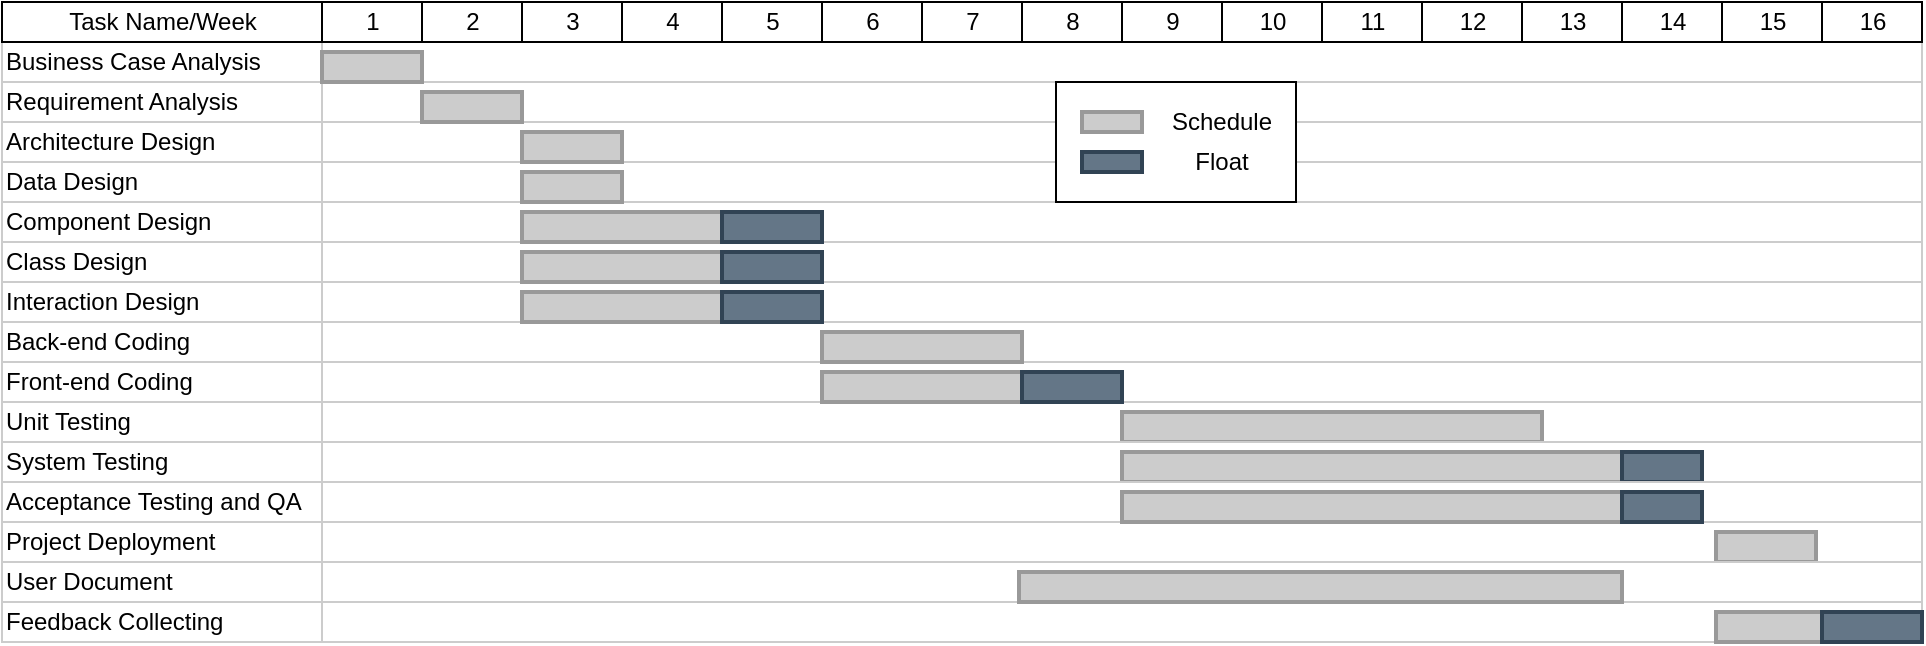 <mxfile version="14.6.1" type="device"><diagram name="Page-1" id="fc2ac565-0d4e-3f0d-88b0-a54af1634ed7"><mxGraphModel dx="782" dy="381" grid="1" gridSize="10" guides="1" tooltips="1" connect="0" arrows="1" fold="1" page="1" pageScale="1.5" pageWidth="1169" pageHeight="827" background="#ffffff" math="0" shadow="0"><root><mxCell id="0" style=";html=1;"/><mxCell id="1" style=";html=1;" parent="0"/><mxCell id="i_5feBT0NgTLZSTwTpVW-1" value="Business Case Analysis" style="align=left;strokeColor=#CCCCCC;html=1;" vertex="1" parent="1"><mxGeometry x="90" y="120" width="160" height="20" as="geometry"/></mxCell><mxCell id="i_5feBT0NgTLZSTwTpVW-2" value="Requirement Analysis" style="align=left;strokeColor=#CCCCCC;html=1;" vertex="1" parent="1"><mxGeometry x="90" y="140" width="160" height="20" as="geometry"/></mxCell><mxCell id="i_5feBT0NgTLZSTwTpVW-3" value="Architecture Design" style="align=left;strokeColor=#CCCCCC;html=1;" vertex="1" parent="1"><mxGeometry x="90" y="160" width="160" height="20" as="geometry"/></mxCell><mxCell id="i_5feBT0NgTLZSTwTpVW-4" value="Data Design" style="align=left;strokeColor=#CCCCCC;html=1;" vertex="1" parent="1"><mxGeometry x="90" y="180" width="160" height="20" as="geometry"/></mxCell><mxCell id="i_5feBT0NgTLZSTwTpVW-5" value="Component Design" style="align=left;strokeColor=#CCCCCC;html=1;" vertex="1" parent="1"><mxGeometry x="90" y="200" width="160" height="20" as="geometry"/></mxCell><mxCell id="i_5feBT0NgTLZSTwTpVW-6" value="Class Design" style="align=left;strokeColor=#CCCCCC;html=1;" vertex="1" parent="1"><mxGeometry x="90" y="220" width="160" height="20" as="geometry"/></mxCell><mxCell id="i_5feBT0NgTLZSTwTpVW-7" value="Task Name/Week" style="strokeWidth=1;fontStyle=0;html=1;" vertex="1" parent="1"><mxGeometry x="90" y="100" width="160" height="20" as="geometry"/></mxCell><mxCell id="i_5feBT0NgTLZSTwTpVW-8" value="Interaction Design" style="align=left;strokeColor=#CCCCCC;html=1;" vertex="1" parent="1"><mxGeometry x="90" y="240" width="160" height="20" as="geometry"/></mxCell><mxCell id="i_5feBT0NgTLZSTwTpVW-9" value="Back-end Coding" style="align=left;strokeColor=#CCCCCC;html=1;" vertex="1" parent="1"><mxGeometry x="90" y="260" width="160" height="20" as="geometry"/></mxCell><mxCell id="i_5feBT0NgTLZSTwTpVW-10" value="" style="align=left;strokeColor=#CCCCCC;html=1;" vertex="1" parent="1"><mxGeometry x="250" y="120" width="800" height="20" as="geometry"/></mxCell><mxCell id="i_5feBT0NgTLZSTwTpVW-11" value="1" style="strokeWidth=1;fontStyle=0;html=1;" vertex="1" parent="1"><mxGeometry x="250" y="100" width="50" height="20" as="geometry"/></mxCell><mxCell id="i_5feBT0NgTLZSTwTpVW-12" value="2" style="strokeWidth=1;fontStyle=0;html=1;" vertex="1" parent="1"><mxGeometry x="300" y="100" width="50" height="20" as="geometry"/></mxCell><mxCell id="i_5feBT0NgTLZSTwTpVW-13" value="3" style="strokeWidth=1;fontStyle=0;html=1;" vertex="1" parent="1"><mxGeometry x="350" y="100" width="50" height="20" as="geometry"/></mxCell><mxCell id="i_5feBT0NgTLZSTwTpVW-14" value="4" style="strokeWidth=1;fontStyle=0;html=1;" vertex="1" parent="1"><mxGeometry x="400" y="100" width="50" height="20" as="geometry"/></mxCell><mxCell id="i_5feBT0NgTLZSTwTpVW-15" value="5" style="strokeWidth=1;fontStyle=0;html=1;" vertex="1" parent="1"><mxGeometry x="450" y="100" width="50" height="20" as="geometry"/></mxCell><mxCell id="i_5feBT0NgTLZSTwTpVW-16" value="6" style="strokeWidth=1;fontStyle=0;html=1;" vertex="1" parent="1"><mxGeometry x="500" y="100" width="50" height="20" as="geometry"/></mxCell><mxCell id="i_5feBT0NgTLZSTwTpVW-17" value="7" style="strokeWidth=1;fontStyle=0;html=1;" vertex="1" parent="1"><mxGeometry x="550" y="100" width="50" height="20" as="geometry"/></mxCell><mxCell id="i_5feBT0NgTLZSTwTpVW-18" value="8" style="strokeWidth=1;fontStyle=0;html=1;" vertex="1" parent="1"><mxGeometry x="600" y="100" width="50" height="20" as="geometry"/></mxCell><mxCell id="i_5feBT0NgTLZSTwTpVW-19" value="9" style="strokeWidth=1;fontStyle=0;html=1;" vertex="1" parent="1"><mxGeometry x="650" y="100" width="50" height="20" as="geometry"/></mxCell><mxCell id="i_5feBT0NgTLZSTwTpVW-20" value="10" style="strokeWidth=1;fontStyle=0;html=1;" vertex="1" parent="1"><mxGeometry x="700" y="100" width="50" height="20" as="geometry"/></mxCell><mxCell id="i_5feBT0NgTLZSTwTpVW-21" value="11" style="strokeWidth=1;fontStyle=0;html=1;" vertex="1" parent="1"><mxGeometry x="750" y="100" width="50" height="20" as="geometry"/></mxCell><mxCell id="i_5feBT0NgTLZSTwTpVW-22" value="12" style="strokeWidth=1;fontStyle=0;html=1;" vertex="1" parent="1"><mxGeometry x="800" y="100" width="50" height="20" as="geometry"/></mxCell><mxCell id="i_5feBT0NgTLZSTwTpVW-23" value="" style="align=left;strokeColor=#CCCCCC;html=1;" vertex="1" parent="1"><mxGeometry x="250" y="140" width="800" height="20" as="geometry"/></mxCell><mxCell id="i_5feBT0NgTLZSTwTpVW-24" value="" style="align=left;strokeColor=#CCCCCC;html=1;" vertex="1" parent="1"><mxGeometry x="250" y="160" width="800" height="20" as="geometry"/></mxCell><mxCell id="i_5feBT0NgTLZSTwTpVW-25" value="" style="align=left;strokeColor=#CCCCCC;html=1;" vertex="1" parent="1"><mxGeometry x="250" y="180" width="800" height="20" as="geometry"/></mxCell><mxCell id="i_5feBT0NgTLZSTwTpVW-26" value="" style="align=left;strokeColor=#CCCCCC;html=1;" vertex="1" parent="1"><mxGeometry x="250" y="200" width="800" height="20" as="geometry"/></mxCell><mxCell id="i_5feBT0NgTLZSTwTpVW-27" value="" style="align=left;strokeColor=#CCCCCC;html=1;" vertex="1" parent="1"><mxGeometry x="250" y="220" width="800" height="20" as="geometry"/></mxCell><mxCell id="i_5feBT0NgTLZSTwTpVW-28" value="" style="align=left;strokeColor=#CCCCCC;html=1;" vertex="1" parent="1"><mxGeometry x="250" y="240" width="800" height="20" as="geometry"/></mxCell><mxCell id="i_5feBT0NgTLZSTwTpVW-29" value="" style="align=left;strokeColor=#CCCCCC;html=1;" vertex="1" parent="1"><mxGeometry x="250" y="260" width="800" height="20" as="geometry"/></mxCell><mxCell id="i_5feBT0NgTLZSTwTpVW-30" value="" style="whiteSpace=wrap;html=1;strokeWidth=2;fillColor=#CCCCCC;gradientColor=none;fontSize=14;align=center;strokeColor=#999999;" vertex="1" parent="1"><mxGeometry x="250" y="125" width="50" height="15" as="geometry"/></mxCell><mxCell id="i_5feBT0NgTLZSTwTpVW-31" value="" style="whiteSpace=wrap;html=1;strokeWidth=2;fillColor=#CCCCCC;gradientColor=none;fontSize=14;align=center;strokeColor=#999999;" vertex="1" parent="1"><mxGeometry x="300" y="145" width="50" height="15" as="geometry"/></mxCell><mxCell id="i_5feBT0NgTLZSTwTpVW-32" value="Front-end Coding" style="align=left;strokeColor=#CCCCCC;html=1;" vertex="1" parent="1"><mxGeometry x="90" y="280" width="160" height="20" as="geometry"/></mxCell><mxCell id="i_5feBT0NgTLZSTwTpVW-33" value="" style="align=left;strokeColor=#CCCCCC;html=1;" vertex="1" parent="1"><mxGeometry x="250" y="280" width="800" height="20" as="geometry"/></mxCell><mxCell id="i_5feBT0NgTLZSTwTpVW-34" value="Unit Testing" style="align=left;strokeColor=#CCCCCC;html=1;" vertex="1" parent="1"><mxGeometry x="90" y="300" width="160" height="20" as="geometry"/></mxCell><mxCell id="i_5feBT0NgTLZSTwTpVW-35" value="" style="align=left;strokeColor=#CCCCCC;html=1;" vertex="1" parent="1"><mxGeometry x="250" y="300" width="800" height="20" as="geometry"/></mxCell><mxCell id="i_5feBT0NgTLZSTwTpVW-36" value="Project Deployment" style="align=left;strokeColor=#CCCCCC;html=1;" vertex="1" parent="1"><mxGeometry x="90" y="360" width="160" height="20" as="geometry"/></mxCell><mxCell id="i_5feBT0NgTLZSTwTpVW-37" value="" style="align=left;strokeColor=#CCCCCC;html=1;" vertex="1" parent="1"><mxGeometry x="250" y="360" width="800" height="20" as="geometry"/></mxCell><mxCell id="i_5feBT0NgTLZSTwTpVW-38" value="Feedback Collecting" style="align=left;strokeColor=#CCCCCC;html=1;" vertex="1" parent="1"><mxGeometry x="90" y="400" width="160" height="20" as="geometry"/></mxCell><mxCell id="i_5feBT0NgTLZSTwTpVW-39" value="" style="align=left;strokeColor=#CCCCCC;html=1;" vertex="1" parent="1"><mxGeometry x="250" y="400" width="800" height="20" as="geometry"/></mxCell><mxCell id="i_5feBT0NgTLZSTwTpVW-40" value="" style="whiteSpace=wrap;html=1;strokeWidth=2;fillColor=#CCCCCC;gradientColor=none;fontSize=14;align=center;strokeColor=#999999;" vertex="1" parent="1"><mxGeometry x="350" y="165" width="50" height="15" as="geometry"/></mxCell><mxCell id="i_5feBT0NgTLZSTwTpVW-41" value="" style="whiteSpace=wrap;html=1;strokeWidth=2;fillColor=#CCCCCC;gradientColor=none;fontSize=14;align=center;strokeColor=#999999;" vertex="1" parent="1"><mxGeometry x="350" y="185" width="50" height="15" as="geometry"/></mxCell><mxCell id="i_5feBT0NgTLZSTwTpVW-42" value="" style="whiteSpace=wrap;html=1;strokeWidth=2;fillColor=#CCCCCC;gradientColor=none;fontSize=14;align=center;strokeColor=#999999;" vertex="1" parent="1"><mxGeometry x="350" y="205" width="100" height="15" as="geometry"/></mxCell><mxCell id="i_5feBT0NgTLZSTwTpVW-43" value="" style="whiteSpace=wrap;html=1;strokeWidth=2;fillColor=#CCCCCC;gradientColor=none;fontSize=14;align=center;strokeColor=#999999;" vertex="1" parent="1"><mxGeometry x="350" y="225" width="100" height="15" as="geometry"/></mxCell><mxCell id="i_5feBT0NgTLZSTwTpVW-44" value="" style="whiteSpace=wrap;html=1;strokeWidth=2;fillColor=#CCCCCC;gradientColor=none;fontSize=14;align=center;strokeColor=#999999;" vertex="1" parent="1"><mxGeometry x="350" y="245" width="100" height="15" as="geometry"/></mxCell><mxCell id="i_5feBT0NgTLZSTwTpVW-45" value="" style="whiteSpace=wrap;html=1;strokeWidth=2;fillColor=#CCCCCC;gradientColor=none;fontSize=14;align=center;strokeColor=#999999;" vertex="1" parent="1"><mxGeometry x="500" y="265" width="100" height="15" as="geometry"/></mxCell><mxCell id="i_5feBT0NgTLZSTwTpVW-46" value="" style="whiteSpace=wrap;html=1;strokeWidth=2;fillColor=#CCCCCC;gradientColor=none;fontSize=14;align=center;strokeColor=#999999;" vertex="1" parent="1"><mxGeometry x="500" y="285" width="100" height="15" as="geometry"/></mxCell><mxCell id="i_5feBT0NgTLZSTwTpVW-47" value="" style="whiteSpace=wrap;html=1;strokeWidth=2;fillColor=#CCCCCC;gradientColor=none;fontSize=14;align=center;strokeColor=#999999;" vertex="1" parent="1"><mxGeometry x="650" y="305" width="210" height="15" as="geometry"/></mxCell><mxCell id="i_5feBT0NgTLZSTwTpVW-48" value="" style="whiteSpace=wrap;html=1;strokeWidth=2;fillColor=#CCCCCC;gradientColor=none;fontSize=14;align=center;strokeColor=#999999;" vertex="1" parent="1"><mxGeometry x="947" y="365" width="50" height="15" as="geometry"/></mxCell><mxCell id="i_5feBT0NgTLZSTwTpVW-49" value="" style="whiteSpace=wrap;html=1;strokeWidth=2;fillColor=#CCCCCC;gradientColor=none;fontSize=14;align=center;strokeColor=#999999;" vertex="1" parent="1"><mxGeometry x="947" y="405" width="63" height="15" as="geometry"/></mxCell><mxCell id="i_5feBT0NgTLZSTwTpVW-50" value="" style="whiteSpace=wrap;html=1;strokeWidth=2;fillColor=#647687;fontSize=14;align=center;strokeColor=#314354;fontColor=#ffffff;" vertex="1" parent="1"><mxGeometry x="450" y="205" width="50" height="15" as="geometry"/></mxCell><mxCell id="i_5feBT0NgTLZSTwTpVW-51" value="" style="rounded=0;whiteSpace=wrap;html=1;" vertex="1" parent="1"><mxGeometry x="617" y="140" width="120" height="60" as="geometry"/></mxCell><mxCell id="i_5feBT0NgTLZSTwTpVW-52" value="" style="whiteSpace=wrap;html=1;strokeWidth=2;fillColor=#CCCCCC;fontSize=14;align=center;strokeColor=#999999;fontColor=#000000;" vertex="1" parent="1"><mxGeometry x="630" y="155" width="30" height="10" as="geometry"/></mxCell><mxCell id="i_5feBT0NgTLZSTwTpVW-53" value="" style="whiteSpace=wrap;html=1;strokeWidth=2;fillColor=#647687;gradientColor=none;fontSize=14;align=center;strokeColor=#314354;fontColor=#ffffff;" vertex="1" parent="1"><mxGeometry x="630" y="175" width="30" height="10" as="geometry"/></mxCell><mxCell id="i_5feBT0NgTLZSTwTpVW-54" value="Schedule" style="text;html=1;strokeColor=none;fillColor=none;align=center;verticalAlign=middle;whiteSpace=wrap;rounded=0;" vertex="1" parent="1"><mxGeometry x="680" y="150" width="40" height="20" as="geometry"/></mxCell><mxCell id="i_5feBT0NgTLZSTwTpVW-55" value="Float" style="text;html=1;strokeColor=none;fillColor=none;align=center;verticalAlign=middle;whiteSpace=wrap;rounded=0;" vertex="1" parent="1"><mxGeometry x="680" y="170" width="40" height="20" as="geometry"/></mxCell><mxCell id="i_5feBT0NgTLZSTwTpVW-56" value="" style="whiteSpace=wrap;html=1;strokeWidth=2;fillColor=#647687;fontSize=14;align=center;strokeColor=#314354;fontColor=#ffffff;" vertex="1" parent="1"><mxGeometry x="450" y="225" width="50" height="15" as="geometry"/></mxCell><mxCell id="i_5feBT0NgTLZSTwTpVW-57" value="" style="whiteSpace=wrap;html=1;strokeWidth=2;fillColor=#647687;fontSize=14;align=center;strokeColor=#314354;fontColor=#ffffff;" vertex="1" parent="1"><mxGeometry x="450" y="245" width="50" height="15" as="geometry"/></mxCell><mxCell id="i_5feBT0NgTLZSTwTpVW-58" value="" style="whiteSpace=wrap;html=1;strokeWidth=2;fillColor=#647687;fontSize=14;align=center;strokeColor=#314354;fontColor=#ffffff;" vertex="1" parent="1"><mxGeometry x="600" y="285" width="50" height="15" as="geometry"/></mxCell><mxCell id="i_5feBT0NgTLZSTwTpVW-59" value="" style="whiteSpace=wrap;html=1;strokeWidth=2;fillColor=#647687;fontSize=14;align=center;strokeColor=#314354;fontColor=#ffffff;" vertex="1" parent="1"><mxGeometry x="1000" y="405" width="50" height="15" as="geometry"/></mxCell><mxCell id="i_5feBT0NgTLZSTwTpVW-60" value="13" style="strokeWidth=1;fontStyle=0;html=1;" vertex="1" parent="1"><mxGeometry x="850" y="100" width="50" height="20" as="geometry"/></mxCell><mxCell id="i_5feBT0NgTLZSTwTpVW-61" value="14" style="strokeWidth=1;fontStyle=0;html=1;" vertex="1" parent="1"><mxGeometry x="900" y="100" width="50" height="20" as="geometry"/></mxCell><mxCell id="i_5feBT0NgTLZSTwTpVW-62" value="15" style="strokeWidth=1;fontStyle=0;html=1;" vertex="1" parent="1"><mxGeometry x="950" y="100" width="50" height="20" as="geometry"/></mxCell><mxCell id="i_5feBT0NgTLZSTwTpVW-63" value="16" style="strokeWidth=1;fontStyle=0;html=1;" vertex="1" parent="1"><mxGeometry x="1000" y="100" width="50" height="20" as="geometry"/></mxCell><mxCell id="i_5feBT0NgTLZSTwTpVW-64" value="System Testing" style="align=left;strokeColor=#CCCCCC;html=1;" vertex="1" parent="1"><mxGeometry x="90" y="320" width="160" height="20" as="geometry"/></mxCell><mxCell id="i_5feBT0NgTLZSTwTpVW-65" value="" style="align=left;strokeColor=#CCCCCC;html=1;" vertex="1" parent="1"><mxGeometry x="250" y="320" width="800" height="20" as="geometry"/></mxCell><mxCell id="i_5feBT0NgTLZSTwTpVW-66" value="" style="whiteSpace=wrap;html=1;strokeWidth=2;fillColor=#CCCCCC;gradientColor=none;fontSize=14;align=center;strokeColor=#999999;" vertex="1" parent="1"><mxGeometry x="650" y="325" width="250" height="15" as="geometry"/></mxCell><mxCell id="i_5feBT0NgTLZSTwTpVW-67" value="" style="whiteSpace=wrap;html=1;strokeWidth=2;fillColor=#647687;fontSize=14;align=center;strokeColor=#314354;fontColor=#ffffff;" vertex="1" parent="1"><mxGeometry x="900" y="325" width="40" height="15" as="geometry"/></mxCell><mxCell id="i_5feBT0NgTLZSTwTpVW-68" value="Acceptance Testing and QA" style="align=left;strokeColor=#CCCCCC;html=1;" vertex="1" parent="1"><mxGeometry x="90" y="340" width="160" height="20" as="geometry"/></mxCell><mxCell id="i_5feBT0NgTLZSTwTpVW-69" value="" style="align=left;strokeColor=#CCCCCC;html=1;" vertex="1" parent="1"><mxGeometry x="250" y="340" width="800" height="20" as="geometry"/></mxCell><mxCell id="i_5feBT0NgTLZSTwTpVW-70" value="" style="whiteSpace=wrap;html=1;strokeWidth=2;fillColor=#CCCCCC;gradientColor=none;fontSize=14;align=center;strokeColor=#999999;" vertex="1" parent="1"><mxGeometry x="650" y="345" width="250" height="15" as="geometry"/></mxCell><mxCell id="i_5feBT0NgTLZSTwTpVW-71" value="" style="whiteSpace=wrap;html=1;strokeWidth=2;fillColor=#647687;fontSize=14;align=center;strokeColor=#314354;fontColor=#ffffff;" vertex="1" parent="1"><mxGeometry x="900" y="345" width="40" height="15" as="geometry"/></mxCell><mxCell id="i_5feBT0NgTLZSTwTpVW-72" value="User Document" style="align=left;strokeColor=#CCCCCC;html=1;" vertex="1" parent="1"><mxGeometry x="90" y="380" width="160" height="20" as="geometry"/></mxCell><mxCell id="i_5feBT0NgTLZSTwTpVW-73" value="" style="align=left;strokeColor=#CCCCCC;html=1;" vertex="1" parent="1"><mxGeometry x="250" y="380" width="800" height="20" as="geometry"/></mxCell><mxCell id="i_5feBT0NgTLZSTwTpVW-74" value="" style="whiteSpace=wrap;html=1;strokeWidth=2;fillColor=#CCCCCC;gradientColor=none;fontSize=14;align=center;strokeColor=#999999;" vertex="1" parent="1"><mxGeometry x="598.5" y="385" width="301.5" height="15" as="geometry"/></mxCell></root></mxGraphModel></diagram></mxfile>